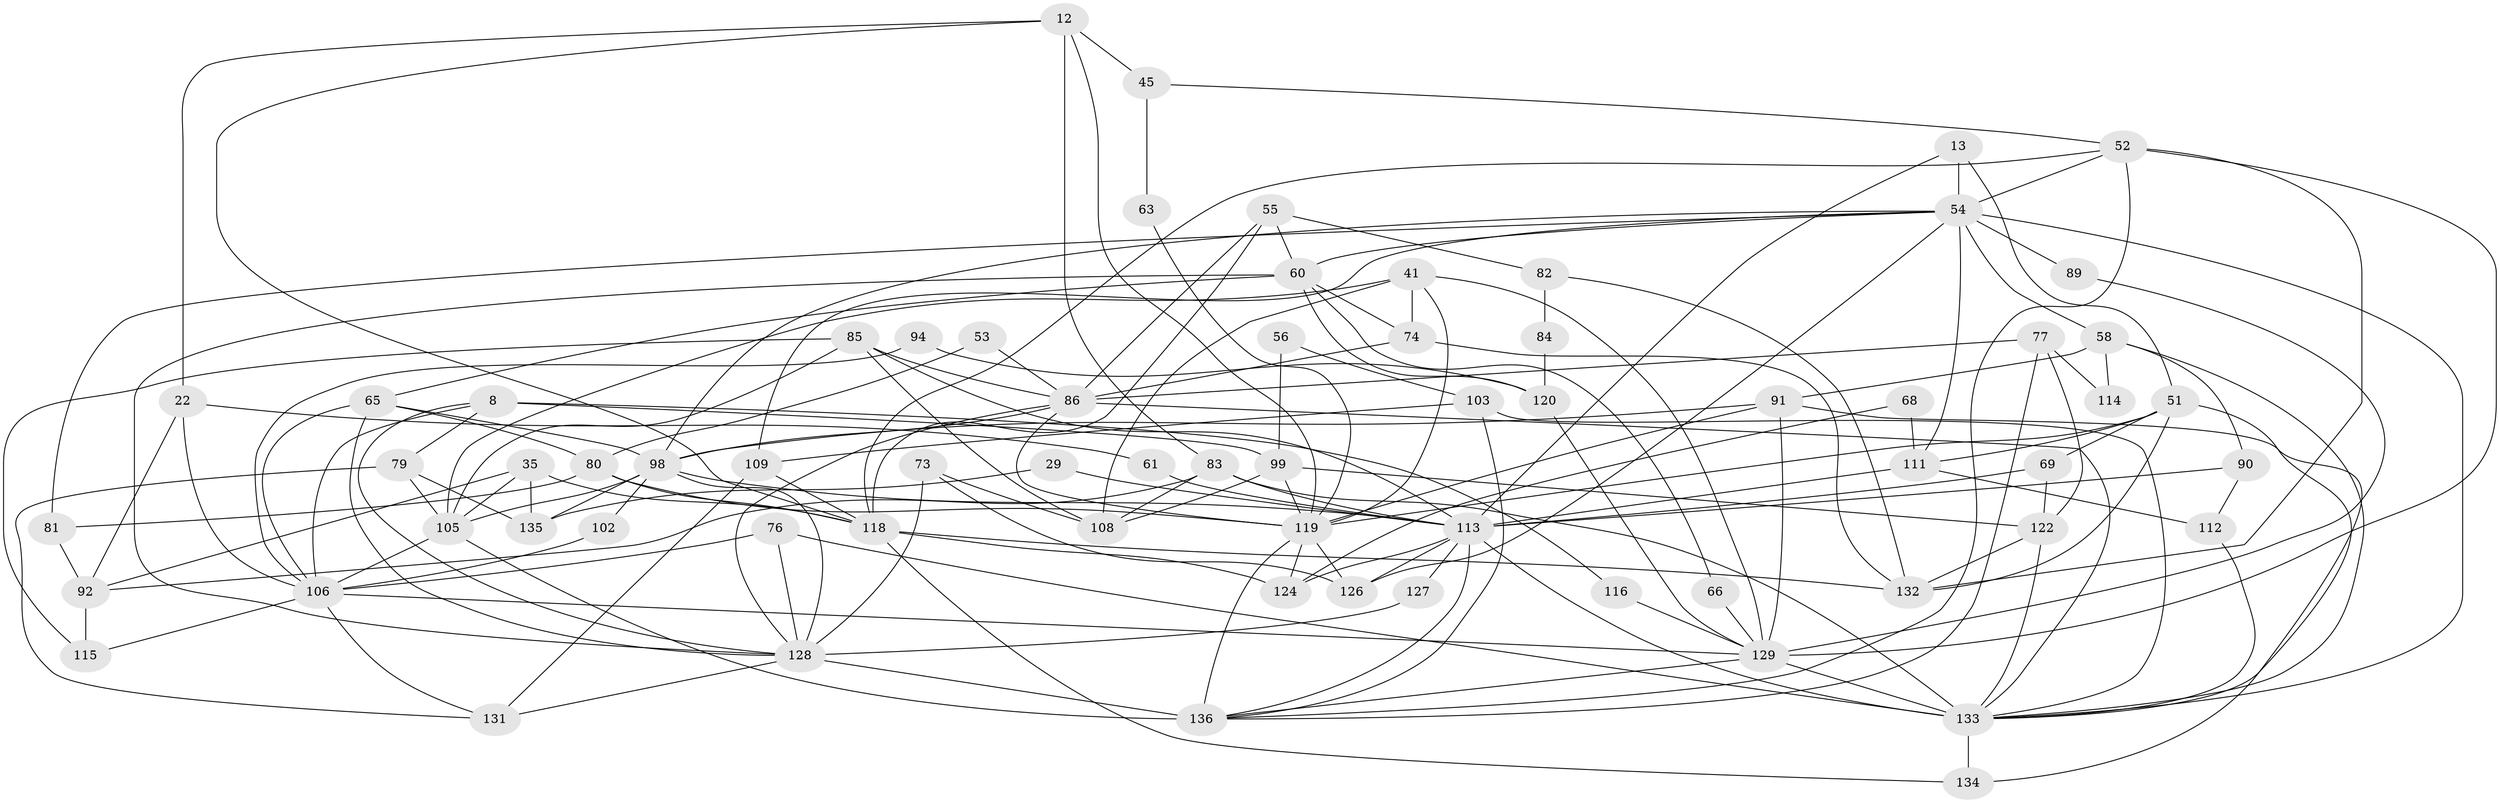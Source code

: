 // original degree distribution, {3: 0.2867647058823529, 4: 0.25735294117647056, 5: 0.19852941176470587, 6: 0.07352941176470588, 9: 0.022058823529411766, 8: 0.007352941176470588, 2: 0.1323529411764706, 7: 0.022058823529411766}
// Generated by graph-tools (version 1.1) at 2025/50/03/09/25 04:50:20]
// undirected, 68 vertices, 164 edges
graph export_dot {
graph [start="1"]
  node [color=gray90,style=filled];
  8;
  12;
  13;
  22;
  29;
  35;
  41 [super="+20"];
  45;
  51 [super="+40"];
  52;
  53;
  54 [super="+49"];
  55;
  56;
  58 [super="+47"];
  60 [super="+37+44"];
  61;
  63;
  65 [super="+46"];
  66;
  68;
  69;
  73;
  74 [super="+67"];
  76;
  77;
  79;
  80 [super="+4"];
  81 [super="+23"];
  82;
  83 [super="+3"];
  84;
  85;
  86 [super="+48+57"];
  89;
  90;
  91 [super="+19"];
  92;
  94;
  98 [super="+14+1+33+31"];
  99 [super="+72"];
  102;
  103;
  105 [super="+96"];
  106 [super="+43+64"];
  108 [super="+30"];
  109;
  111 [super="+6"];
  112;
  113 [super="+78+24+75"];
  114;
  115;
  116;
  118 [super="+17+10+101"];
  119 [super="+104+117+95"];
  120;
  122;
  124 [super="+88"];
  126 [super="+70"];
  127;
  128 [super="+107+71"];
  129 [super="+125+110"];
  131 [super="+7"];
  132 [super="+97"];
  133 [super="+93+121+123"];
  134;
  135;
  136 [super="+21+34+25+130"];
  8 -- 99 [weight=2];
  8 -- 128;
  8 -- 79;
  8 -- 116;
  8 -- 106;
  12 -- 119;
  12 -- 83;
  12 -- 22;
  12 -- 45;
  12 -- 118;
  13 -- 54;
  13 -- 51;
  13 -- 113;
  22 -- 92;
  22 -- 61;
  22 -- 106;
  29 -- 135;
  29 -- 113;
  35 -- 118;
  35 -- 92;
  35 -- 135;
  35 -- 105;
  41 -- 129;
  41 -- 108;
  41 -- 105;
  41 -- 119;
  41 -- 74;
  45 -- 52;
  45 -- 63;
  51 -- 132 [weight=2];
  51 -- 69;
  51 -- 119 [weight=2];
  51 -- 111;
  51 -- 133;
  52 -- 132 [weight=2];
  52 -- 54;
  52 -- 118;
  52 -- 136;
  52 -- 129;
  53 -- 80;
  53 -- 86;
  54 -- 81 [weight=2];
  54 -- 111 [weight=2];
  54 -- 133 [weight=3];
  54 -- 109;
  54 -- 89 [weight=2];
  54 -- 60 [weight=2];
  54 -- 98;
  54 -- 126;
  54 -- 58;
  55 -- 82;
  55 -- 86;
  55 -- 60;
  55 -- 118;
  56 -- 99;
  56 -- 103;
  58 -- 114;
  58 -- 91;
  58 -- 133;
  58 -- 90;
  60 -- 66;
  60 -- 65;
  60 -- 128;
  60 -- 120 [weight=2];
  60 -- 74;
  61 -- 113;
  63 -- 119;
  65 -- 98;
  65 -- 106 [weight=2];
  65 -- 80;
  65 -- 128;
  66 -- 129;
  68 -- 111;
  68 -- 124;
  69 -- 122;
  69 -- 113;
  73 -- 108;
  73 -- 128;
  73 -- 126;
  74 -- 132;
  74 -- 86 [weight=2];
  76 -- 133;
  76 -- 128;
  76 -- 106;
  77 -- 122;
  77 -- 86;
  77 -- 114;
  77 -- 136;
  79 -- 135;
  79 -- 131;
  79 -- 105;
  80 -- 81;
  80 -- 118;
  80 -- 119;
  81 -- 92 [weight=2];
  82 -- 84;
  82 -- 132;
  83 -- 108;
  83 -- 92;
  83 -- 113;
  83 -- 133;
  84 -- 120;
  85 -- 113;
  85 -- 115;
  85 -- 86;
  85 -- 108;
  85 -- 105;
  86 -- 119;
  86 -- 98 [weight=2];
  86 -- 128;
  86 -- 133;
  89 -- 129;
  90 -- 112;
  90 -- 113;
  91 -- 129;
  91 -- 134;
  91 -- 98;
  91 -- 119;
  92 -- 115;
  94 -- 120;
  94 -- 106;
  98 -- 102;
  98 -- 135;
  98 -- 128 [weight=2];
  98 -- 113 [weight=4];
  98 -- 105 [weight=3];
  99 -- 108;
  99 -- 122;
  99 -- 119;
  102 -- 106;
  103 -- 133;
  103 -- 109;
  103 -- 136;
  105 -- 136 [weight=3];
  105 -- 106;
  106 -- 115;
  106 -- 131 [weight=2];
  106 -- 129;
  109 -- 131;
  109 -- 118;
  111 -- 112;
  111 -- 113;
  112 -- 133;
  113 -- 127;
  113 -- 126;
  113 -- 133 [weight=4];
  113 -- 136 [weight=2];
  113 -- 124 [weight=2];
  116 -- 129;
  118 -- 124 [weight=2];
  118 -- 134;
  118 -- 132;
  119 -- 126 [weight=2];
  119 -- 136 [weight=4];
  119 -- 124;
  120 -- 129;
  122 -- 132;
  122 -- 133;
  127 -- 128;
  128 -- 136 [weight=3];
  128 -- 131 [weight=2];
  129 -- 136 [weight=2];
  129 -- 133 [weight=3];
  133 -- 134;
}

